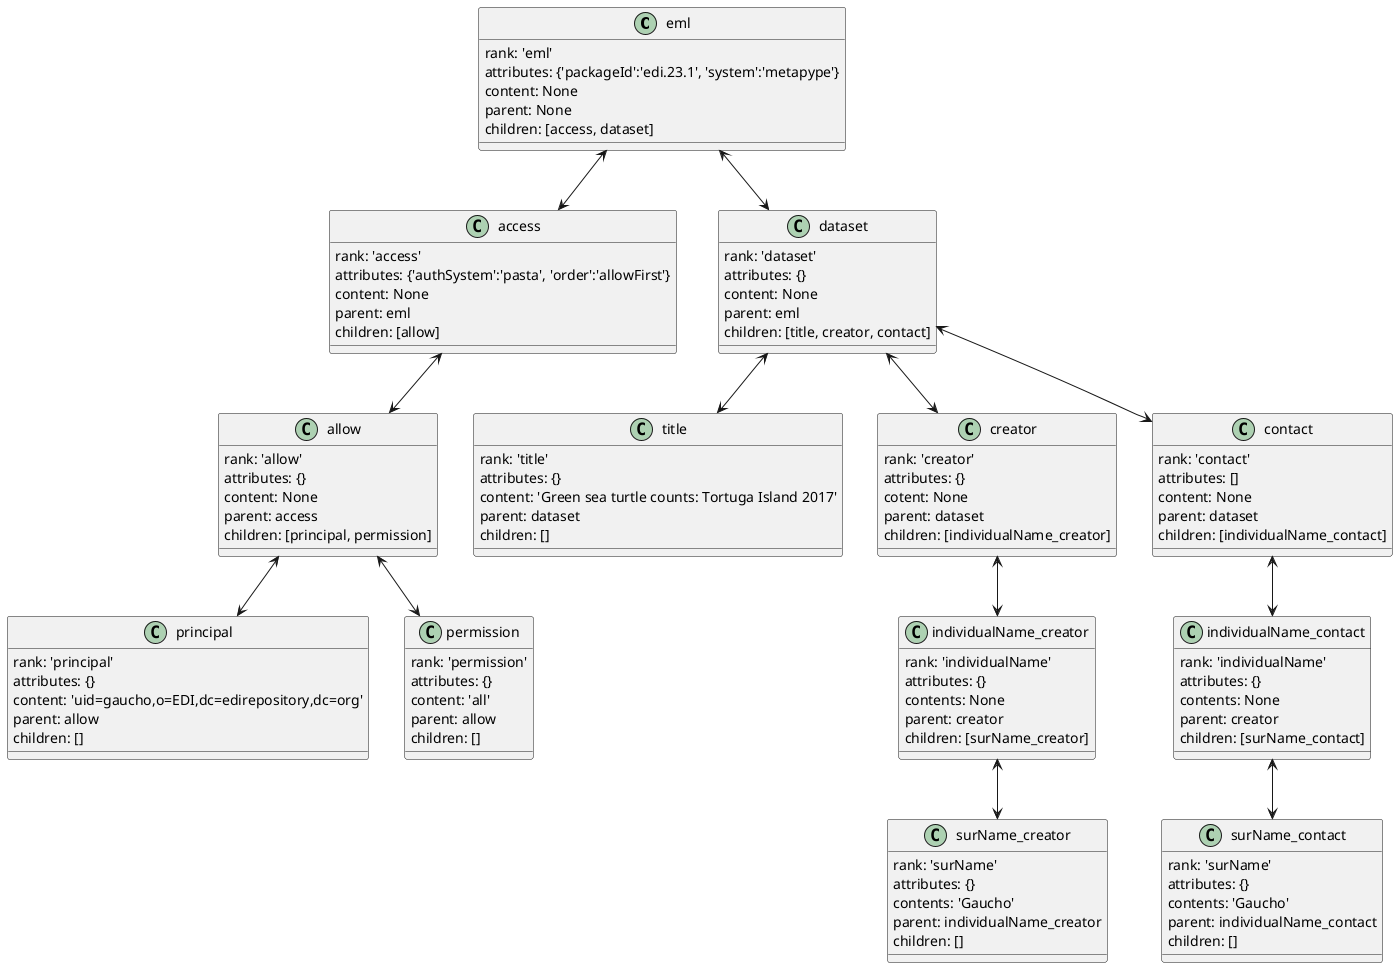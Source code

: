 @startuml

class eml {
    rank: 'eml'
    attributes: {'packageId':'edi.23.1', 'system':'metapype'}
    content: None
    parent: None
    children: [access, dataset]
}

class access {
    rank: 'access'
    attributes: {'authSystem':'pasta', 'order':'allowFirst'}
    content: None
    parent: eml
    children: [allow]
}

class allow {
    rank: 'allow'
    attributes: {}
    content: None
    parent: access
    children: [principal, permission]
}

class principal {
    rank: 'principal'
    attributes: {}
    content: 'uid=gaucho,o=EDI,dc=edirepository,dc=org'
    parent: allow
    children: []
}

class permission {
    rank: 'permission'
    attributes: {}
    content: 'all'
    parent: allow
    children: []
}

class dataset {
    rank: 'dataset'
    attributes: {}
    content: None
    parent: eml
    children: [title, creator, contact]
}

class title {
    rank: 'title'
    attributes: {}
    content: 'Green sea turtle counts: Tortuga Island 2017'
    parent: dataset
    children: []
}

class creator {
    rank: 'creator'
    attributes: {}
    cotent: None
    parent: dataset
    children: [individualName_creator]
}

class contact {
    rank: 'contact'
    attributes: []
    content: None
    parent: dataset
    children: [individualName_contact]
}

class individualName_contact {
    rank: 'individualName'
    attributes: {}
    contents: None
    parent: creator
    children: [surName_contact]
}

class surName_contact {
    rank: 'surName'
    attributes: {}
    contents: 'Gaucho'
    parent: individualName_contact
    children: []
}

class individualName_creator {
    rank: 'individualName'
    attributes: {}
    contents: None
    parent: creator
    children: [surName_creator]
}

class surName_creator {
    rank: 'surName'
    attributes: {}
    contents: 'Gaucho'
    parent: individualName_creator
    children: []
}

eml <--> access
eml <--> dataset
access <--> allow
allow <--> principal
allow <--> permission
dataset <--> title
dataset <--> creator
creator <--> individualName_creator
individualName_creator <--> surName_creator
dataset <--> contact
contact <--> individualName_contact
individualName_contact <--> surName_contact

@enduml